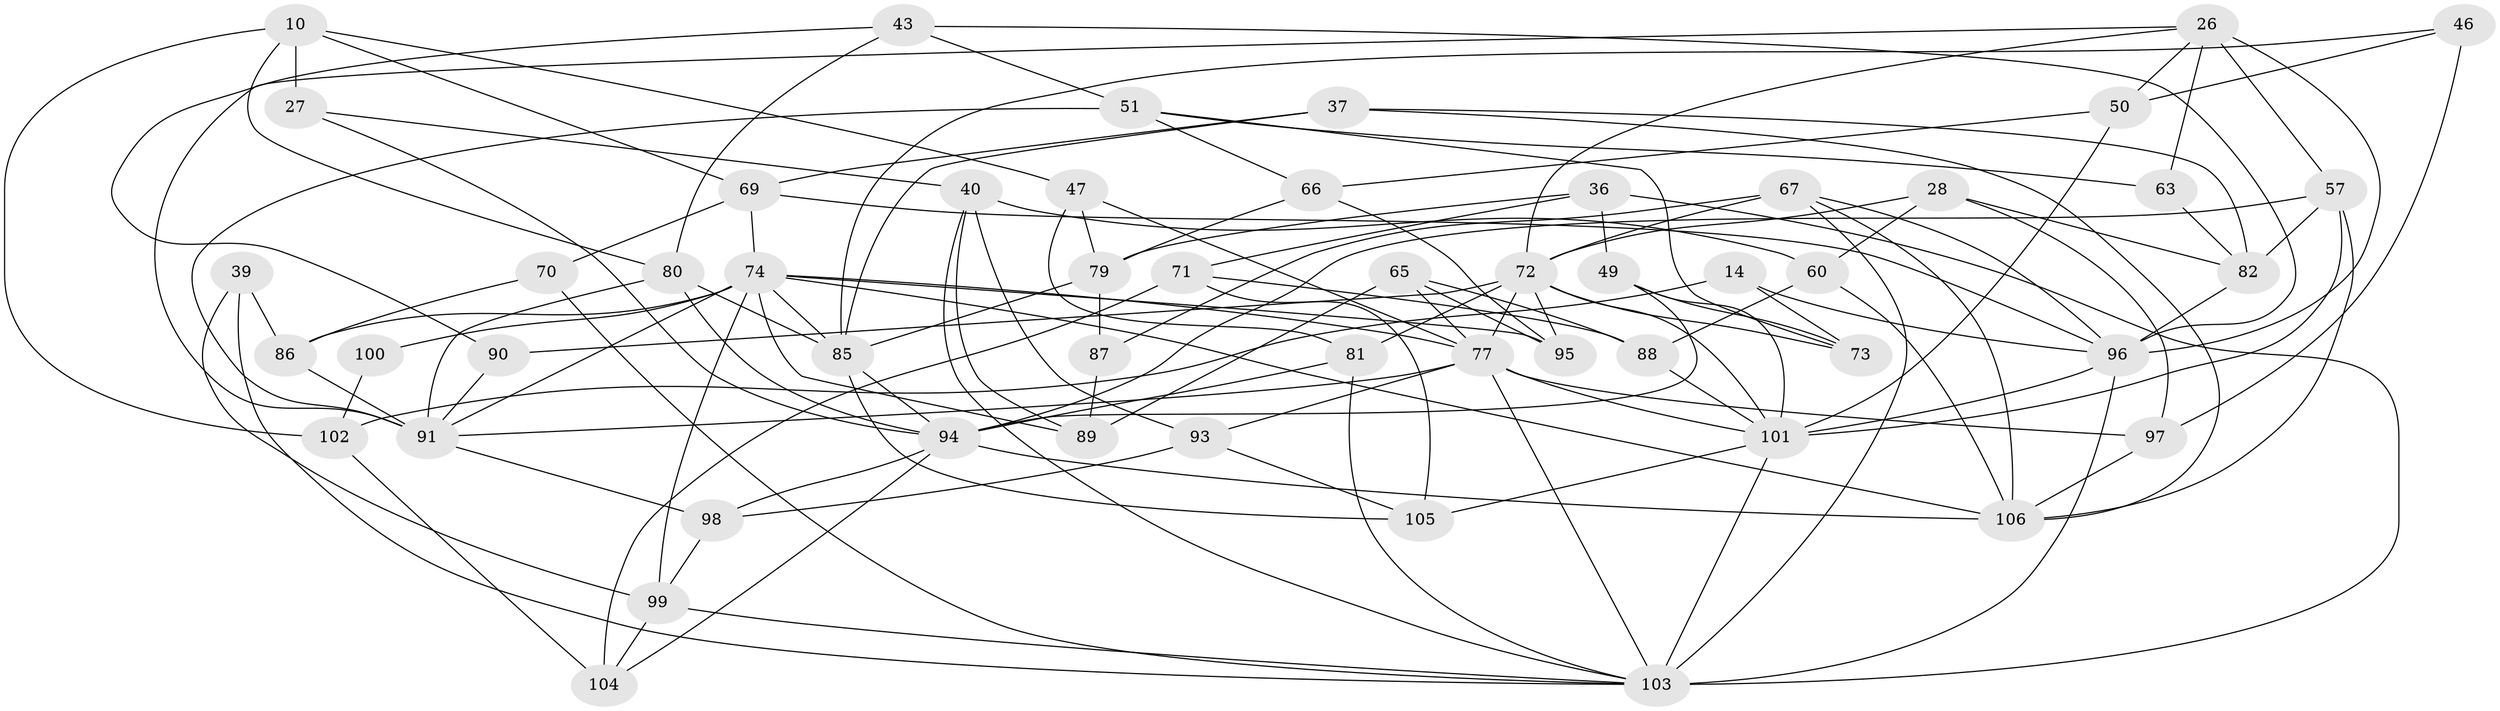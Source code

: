 // original degree distribution, {4: 1.0}
// Generated by graph-tools (version 1.1) at 2025/57/03/09/25 04:57:12]
// undirected, 53 vertices, 130 edges
graph export_dot {
graph [start="1"]
  node [color=gray90,style=filled];
  10 [super="+4"];
  14;
  26 [super="+2+5+11"];
  27;
  28;
  36;
  37;
  39;
  40 [super="+21"];
  43;
  46;
  47;
  49;
  50;
  51 [super="+44"];
  57 [super="+8+38"];
  60 [super="+34"];
  63;
  65;
  66;
  67 [super="+45"];
  69 [super="+19"];
  70;
  71;
  72 [super="+20+33+22"];
  73;
  74 [super="+30+68+35"];
  77 [super="+75"];
  79 [super="+41"];
  80 [super="+64"];
  81;
  82 [super="+48"];
  85 [super="+16+23"];
  86;
  87;
  88;
  89;
  90;
  91 [super="+55+52"];
  93;
  94 [super="+78+58"];
  95;
  96 [super="+29+83+92"];
  97 [super="+7"];
  98;
  99 [super="+15"];
  100;
  101 [super="+59+54"];
  102;
  103 [super="+76+84"];
  104;
  105;
  106 [super="+1+12+62"];
  10 -- 102;
  10 -- 27 [weight=2];
  10 -- 69;
  10 -- 47;
  10 -- 80;
  14 -- 73;
  14 -- 102;
  14 -- 96 [weight=2];
  26 -- 63;
  26 -- 50;
  26 -- 72;
  26 -- 91 [weight=3];
  26 -- 57;
  26 -- 96 [weight=3];
  27 -- 40;
  27 -- 94;
  28 -- 82;
  28 -- 72;
  28 -- 97;
  28 -- 60;
  36 -- 49;
  36 -- 71;
  36 -- 79;
  36 -- 103;
  37 -- 82;
  37 -- 85;
  37 -- 106;
  37 -- 69;
  39 -- 99 [weight=2];
  39 -- 86;
  39 -- 103;
  40 -- 93;
  40 -- 89;
  40 -- 60 [weight=2];
  40 -- 103;
  43 -- 90;
  43 -- 80;
  43 -- 96;
  43 -- 51;
  46 -- 85;
  46 -- 50;
  46 -- 97 [weight=2];
  47 -- 77;
  47 -- 81;
  47 -- 79;
  49 -- 73;
  49 -- 94;
  49 -- 101;
  50 -- 66;
  50 -- 101;
  51 -- 73;
  51 -- 91 [weight=2];
  51 -- 66;
  51 -- 63;
  57 -- 101 [weight=4];
  57 -- 106;
  57 -- 82;
  57 -- 94;
  60 -- 106 [weight=2];
  60 -- 88;
  63 -- 82 [weight=2];
  65 -- 95;
  65 -- 89;
  65 -- 88;
  65 -- 77;
  66 -- 79;
  66 -- 95;
  67 -- 87;
  67 -- 72 [weight=2];
  67 -- 106;
  67 -- 96;
  67 -- 103;
  69 -- 70 [weight=2];
  69 -- 96;
  69 -- 74;
  70 -- 86;
  70 -- 103;
  71 -- 88;
  71 -- 104;
  71 -- 105;
  72 -- 81;
  72 -- 95;
  72 -- 90;
  72 -- 73;
  72 -- 101;
  72 -- 77;
  74 -- 106;
  74 -- 99;
  74 -- 85;
  74 -- 100 [weight=3];
  74 -- 77;
  74 -- 95;
  74 -- 86;
  74 -- 89;
  74 -- 91;
  77 -- 101 [weight=2];
  77 -- 97;
  77 -- 93;
  77 -- 91;
  77 -- 103;
  79 -- 87 [weight=2];
  79 -- 85;
  80 -- 94;
  80 -- 85 [weight=2];
  80 -- 91;
  81 -- 94;
  81 -- 103;
  82 -- 96;
  85 -- 94;
  85 -- 105;
  86 -- 91;
  87 -- 89;
  88 -- 101;
  90 -- 91 [weight=2];
  91 -- 98;
  93 -- 105;
  93 -- 98;
  94 -- 98;
  94 -- 106 [weight=4];
  94 -- 104;
  96 -- 101;
  96 -- 103 [weight=2];
  97 -- 106 [weight=2];
  98 -- 99;
  99 -- 103;
  99 -- 104;
  100 -- 102;
  101 -- 103 [weight=2];
  101 -- 105;
  102 -- 104;
}
